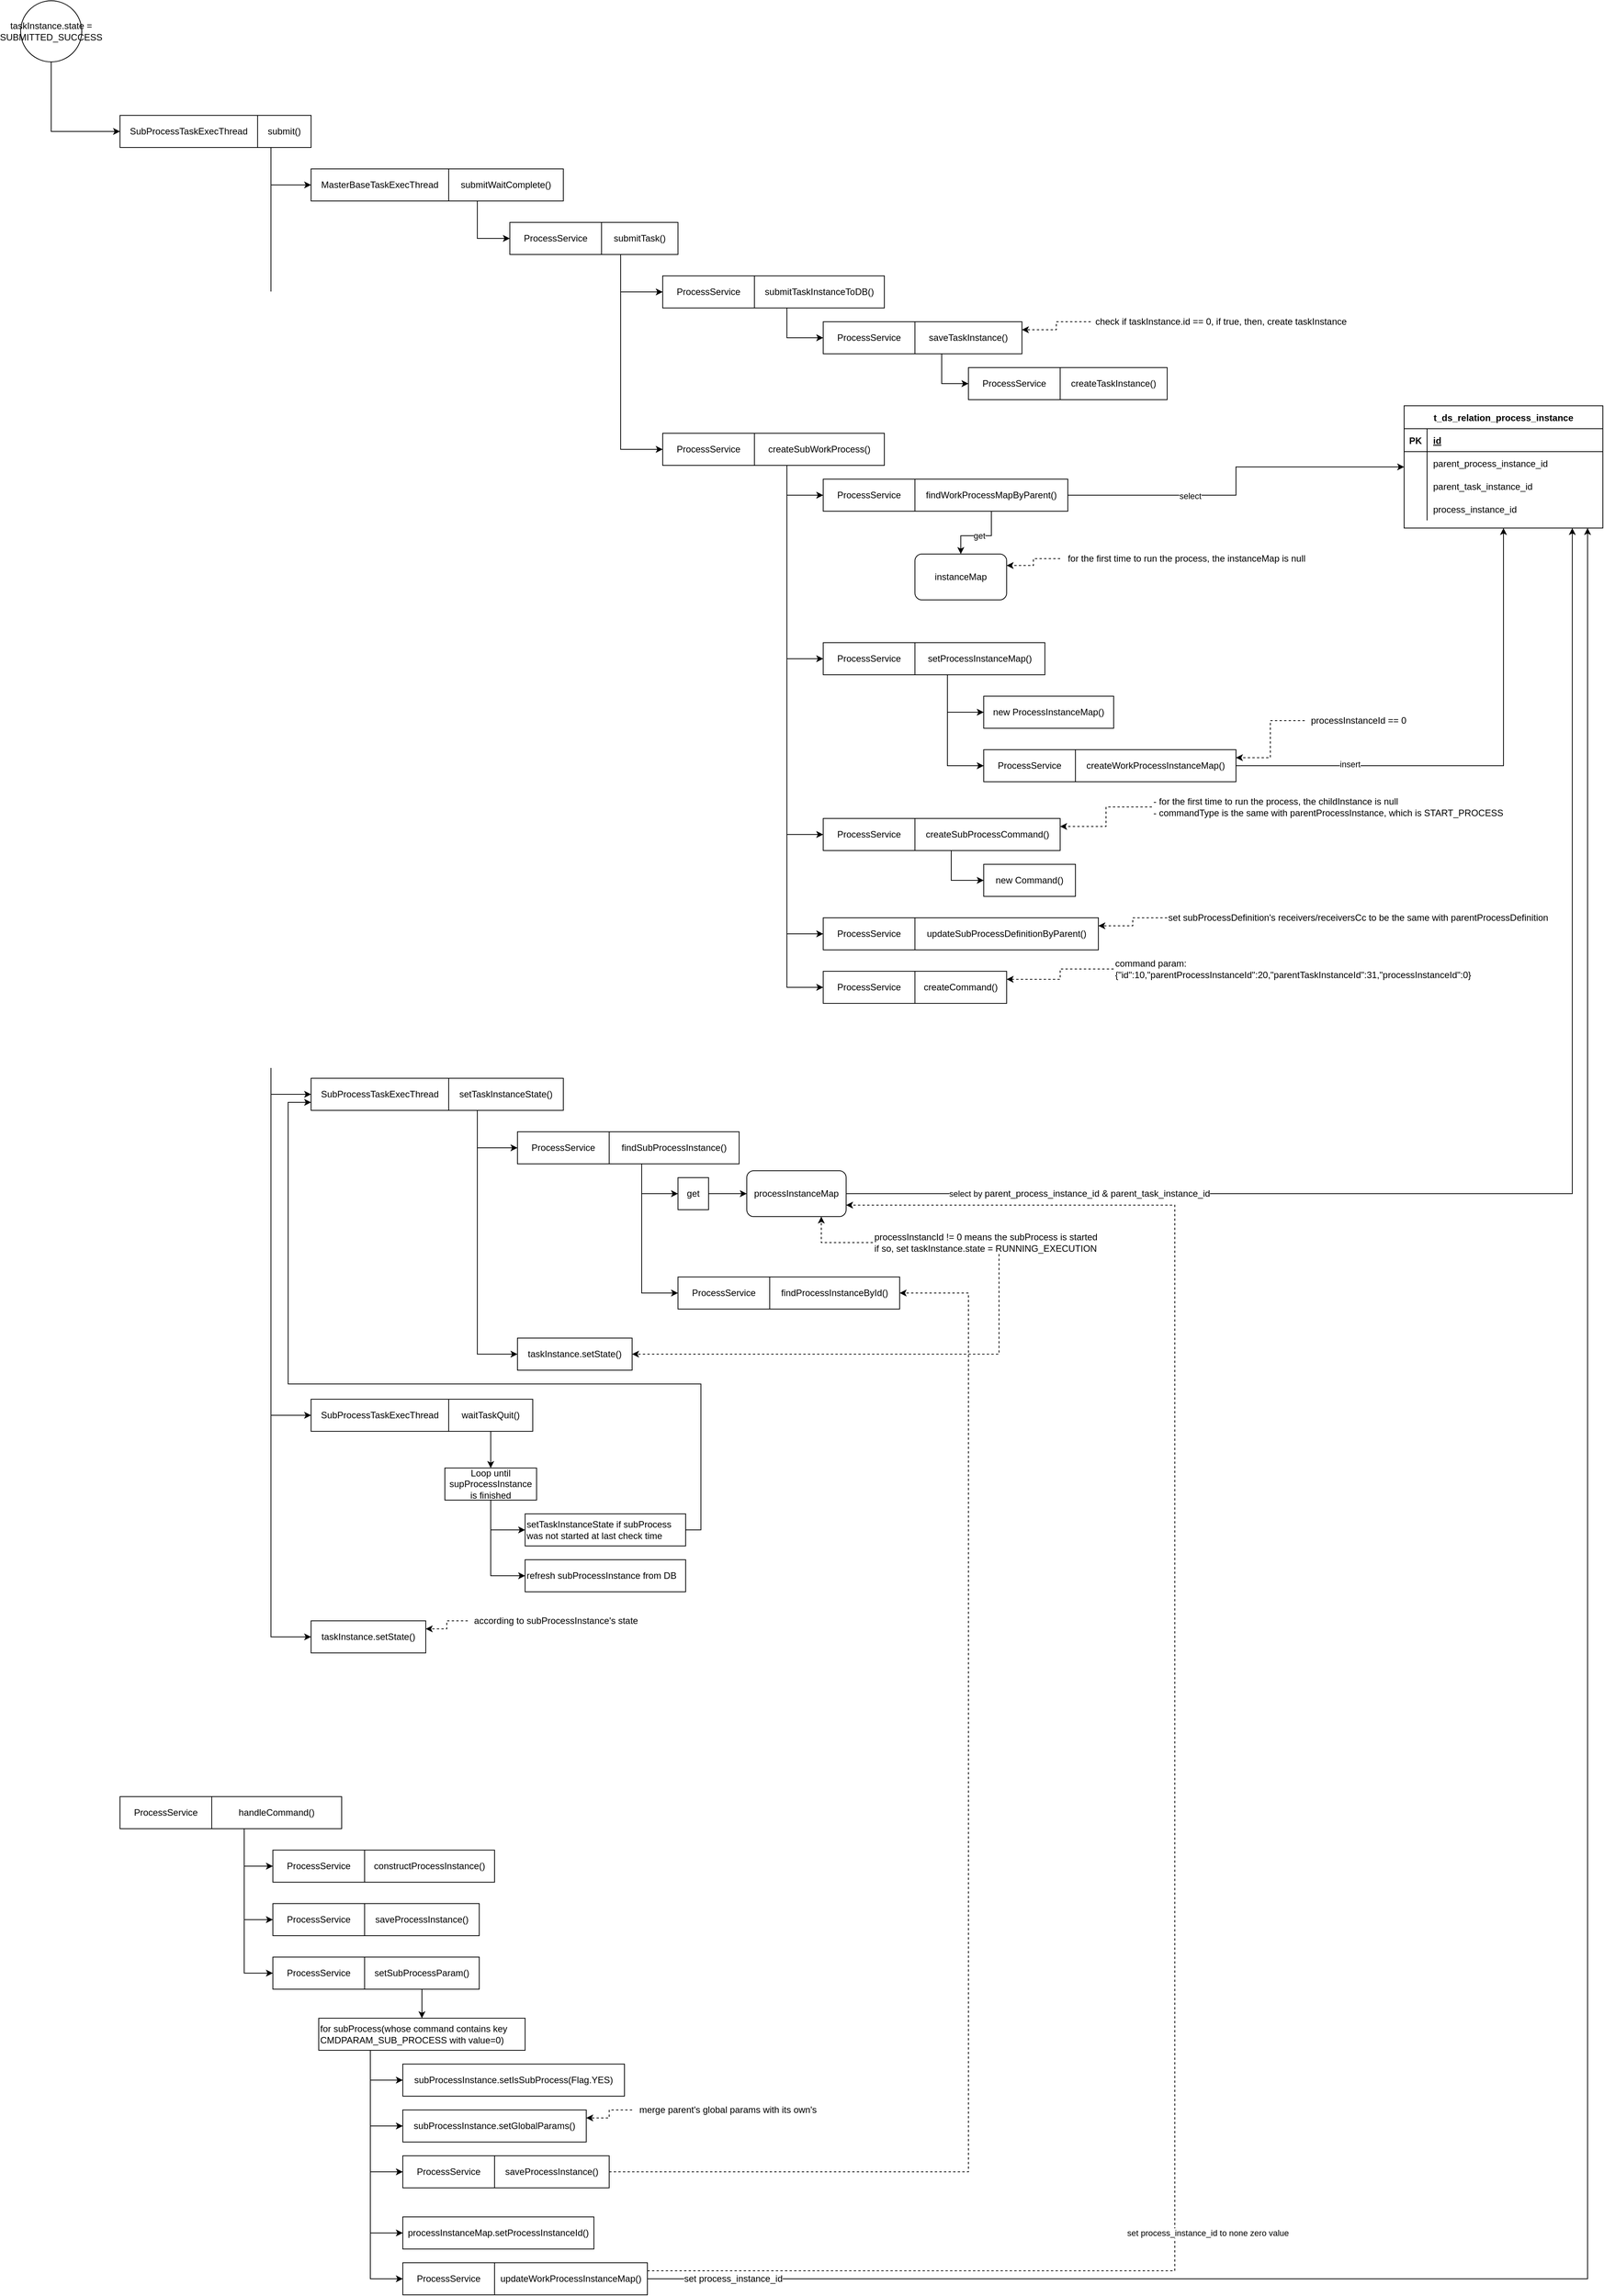 <mxfile>
    <diagram id="eb2FEljgO16OFg1L6_IW" name="Page-1">
        <mxGraphModel dx="10067" dy="-14297" grid="1" gridSize="10" guides="1" tooltips="1" connect="1" arrows="1" fold="1" page="0" pageScale="1" pageWidth="827" pageHeight="1169" math="0" shadow="0">
            <root>
                <mxCell id="0"/>
                <mxCell id="1" parent="0"/>
                <mxCell id="83" style="edgeStyle=orthogonalEdgeStyle;rounded=0;orthogonalLoop=1;jettySize=auto;html=1;exitX=0.25;exitY=1;exitDx=0;exitDy=0;entryX=0;entryY=0.5;entryDx=0;entryDy=0;" edge="1" parent="1" source="2" target="82">
                    <mxGeometry relative="1" as="geometry"/>
                </mxCell>
                <mxCell id="87" style="edgeStyle=orthogonalEdgeStyle;rounded=0;orthogonalLoop=1;jettySize=auto;html=1;exitX=0.25;exitY=1;exitDx=0;exitDy=0;entryX=0;entryY=0.5;entryDx=0;entryDy=0;" edge="1" parent="1" source="2" target="86">
                    <mxGeometry relative="1" as="geometry"/>
                </mxCell>
                <mxCell id="99" style="edgeStyle=orthogonalEdgeStyle;rounded=0;orthogonalLoop=1;jettySize=auto;html=1;exitX=0.25;exitY=1;exitDx=0;exitDy=0;entryX=0;entryY=0.5;entryDx=0;entryDy=0;" edge="1" parent="1" source="2" target="98">
                    <mxGeometry relative="1" as="geometry"/>
                </mxCell>
                <mxCell id="165" style="edgeStyle=orthogonalEdgeStyle;rounded=0;orthogonalLoop=1;jettySize=auto;html=1;exitX=0.25;exitY=1;exitDx=0;exitDy=0;entryX=0;entryY=0.5;entryDx=0;entryDy=0;" edge="1" parent="1" source="2" target="164">
                    <mxGeometry relative="1" as="geometry"/>
                </mxCell>
                <mxCell id="2" value="submit()" style="rounded=0;whiteSpace=wrap;html=1;" vertex="1" parent="1">
                    <mxGeometry x="-7970" y="15640" width="70" height="42" as="geometry"/>
                </mxCell>
                <mxCell id="3" value="SubProcessTaskExecThread" style="rounded=0;whiteSpace=wrap;html=1;" vertex="1" parent="1">
                    <mxGeometry x="-8150" y="15640" width="180" height="42" as="geometry"/>
                </mxCell>
                <mxCell id="9" style="edgeStyle=orthogonalEdgeStyle;rounded=0;orthogonalLoop=1;jettySize=auto;html=1;exitX=0.25;exitY=1;exitDx=0;exitDy=0;entryX=0;entryY=0.5;entryDx=0;entryDy=0;" edge="1" parent="1" source="4" target="8">
                    <mxGeometry relative="1" as="geometry"/>
                </mxCell>
                <mxCell id="31" style="edgeStyle=orthogonalEdgeStyle;rounded=0;orthogonalLoop=1;jettySize=auto;html=1;exitX=0.25;exitY=1;exitDx=0;exitDy=0;entryX=0;entryY=0.5;entryDx=0;entryDy=0;" edge="1" parent="1" source="4" target="30">
                    <mxGeometry relative="1" as="geometry"/>
                </mxCell>
                <mxCell id="4" value="submitTask()" style="rounded=0;whiteSpace=wrap;html=1;" vertex="1" parent="1">
                    <mxGeometry x="-7520" y="15780" width="100" height="42" as="geometry"/>
                </mxCell>
                <mxCell id="5" value="ProcessService" style="rounded=0;whiteSpace=wrap;html=1;" vertex="1" parent="1">
                    <mxGeometry x="-7640" y="15780" width="120" height="42" as="geometry"/>
                </mxCell>
                <mxCell id="12" style="edgeStyle=orthogonalEdgeStyle;rounded=0;orthogonalLoop=1;jettySize=auto;html=1;exitX=0.25;exitY=1;exitDx=0;exitDy=0;entryX=0;entryY=0.5;entryDx=0;entryDy=0;" edge="1" parent="1" source="7" target="11">
                    <mxGeometry relative="1" as="geometry"/>
                </mxCell>
                <mxCell id="47" style="edgeStyle=orthogonalEdgeStyle;rounded=0;orthogonalLoop=1;jettySize=auto;html=1;exitX=0.25;exitY=1;exitDx=0;exitDy=0;entryX=0;entryY=0.5;entryDx=0;entryDy=0;" edge="1" parent="1" source="7" target="46">
                    <mxGeometry relative="1" as="geometry"/>
                </mxCell>
                <mxCell id="65" style="edgeStyle=orthogonalEdgeStyle;rounded=0;orthogonalLoop=1;jettySize=auto;html=1;exitX=0.25;exitY=1;exitDx=0;exitDy=0;entryX=0;entryY=0.5;entryDx=0;entryDy=0;" edge="1" parent="1" source="7" target="62">
                    <mxGeometry relative="1" as="geometry"/>
                </mxCell>
                <mxCell id="75" style="edgeStyle=orthogonalEdgeStyle;rounded=0;orthogonalLoop=1;jettySize=auto;html=1;exitX=0.25;exitY=1;exitDx=0;exitDy=0;entryX=0;entryY=0.5;entryDx=0;entryDy=0;" edge="1" parent="1" source="7" target="74">
                    <mxGeometry relative="1" as="geometry"/>
                </mxCell>
                <mxCell id="80" style="edgeStyle=orthogonalEdgeStyle;rounded=0;orthogonalLoop=1;jettySize=auto;html=1;exitX=0.25;exitY=1;exitDx=0;exitDy=0;entryX=0;entryY=0.5;entryDx=0;entryDy=0;" edge="1" parent="1" source="7" target="79">
                    <mxGeometry relative="1" as="geometry"/>
                </mxCell>
                <mxCell id="7" value="createSubWorkProcess()" style="rounded=0;whiteSpace=wrap;html=1;" vertex="1" parent="1">
                    <mxGeometry x="-7320" y="16056" width="170" height="42" as="geometry"/>
                </mxCell>
                <mxCell id="8" value="ProcessService" style="rounded=0;whiteSpace=wrap;html=1;" vertex="1" parent="1">
                    <mxGeometry x="-7440" y="16056" width="120" height="42" as="geometry"/>
                </mxCell>
                <mxCell id="41" value="get" style="edgeStyle=orthogonalEdgeStyle;rounded=0;orthogonalLoop=1;jettySize=auto;html=1;" edge="1" parent="1" source="10" target="40">
                    <mxGeometry relative="1" as="geometry">
                        <Array as="points">
                            <mxPoint x="-7010" y="16190"/>
                            <mxPoint x="-7050" y="16190"/>
                        </Array>
                    </mxGeometry>
                </mxCell>
                <mxCell id="55" style="edgeStyle=orthogonalEdgeStyle;rounded=0;orthogonalLoop=1;jettySize=auto;html=1;" edge="1" parent="1" source="10" target="13">
                    <mxGeometry relative="1" as="geometry"/>
                </mxCell>
                <mxCell id="56" value="select" style="edgeLabel;html=1;align=center;verticalAlign=middle;resizable=0;points=[];" vertex="1" connectable="0" parent="55">
                    <mxGeometry x="-0.331" y="-1" relative="1" as="geometry">
                        <mxPoint as="offset"/>
                    </mxGeometry>
                </mxCell>
                <mxCell id="10" value="findWorkProcessMapByParent()" style="rounded=0;whiteSpace=wrap;html=1;" vertex="1" parent="1">
                    <mxGeometry x="-7110" y="16116" width="200" height="42" as="geometry"/>
                </mxCell>
                <mxCell id="11" value="ProcessService" style="rounded=0;whiteSpace=wrap;html=1;" vertex="1" parent="1">
                    <mxGeometry x="-7230" y="16116" width="120" height="42" as="geometry"/>
                </mxCell>
                <mxCell id="13" value="t_ds_relation_process_instance" style="shape=table;startSize=30;container=1;collapsible=1;childLayout=tableLayout;fixedRows=1;rowLines=0;fontStyle=1;align=center;resizeLast=1;" vertex="1" parent="1">
                    <mxGeometry x="-6470" y="16020" width="260" height="160" as="geometry"/>
                </mxCell>
                <mxCell id="14" value="" style="shape=partialRectangle;collapsible=0;dropTarget=0;pointerEvents=0;fillColor=none;top=0;left=0;bottom=1;right=0;points=[[0,0.5],[1,0.5]];portConstraint=eastwest;" vertex="1" parent="13">
                    <mxGeometry y="30" width="260" height="30" as="geometry"/>
                </mxCell>
                <mxCell id="15" value="PK" style="shape=partialRectangle;connectable=0;fillColor=none;top=0;left=0;bottom=0;right=0;fontStyle=1;overflow=hidden;" vertex="1" parent="14">
                    <mxGeometry width="30" height="30" as="geometry"/>
                </mxCell>
                <mxCell id="16" value="id" style="shape=partialRectangle;connectable=0;fillColor=none;top=0;left=0;bottom=0;right=0;align=left;spacingLeft=6;fontStyle=5;overflow=hidden;" vertex="1" parent="14">
                    <mxGeometry x="30" width="230" height="30" as="geometry"/>
                </mxCell>
                <mxCell id="17" value="" style="shape=partialRectangle;collapsible=0;dropTarget=0;pointerEvents=0;fillColor=none;top=0;left=0;bottom=0;right=0;points=[[0,0.5],[1,0.5]];portConstraint=eastwest;" vertex="1" parent="13">
                    <mxGeometry y="60" width="260" height="30" as="geometry"/>
                </mxCell>
                <mxCell id="18" value="" style="shape=partialRectangle;connectable=0;fillColor=none;top=0;left=0;bottom=0;right=0;editable=1;overflow=hidden;" vertex="1" parent="17">
                    <mxGeometry width="30" height="30" as="geometry"/>
                </mxCell>
                <mxCell id="19" value="parent_process_instance_id" style="shape=partialRectangle;connectable=0;fillColor=none;top=0;left=0;bottom=0;right=0;align=left;spacingLeft=6;overflow=hidden;" vertex="1" parent="17">
                    <mxGeometry x="30" width="230" height="30" as="geometry"/>
                </mxCell>
                <mxCell id="20" value="" style="shape=partialRectangle;collapsible=0;dropTarget=0;pointerEvents=0;fillColor=none;top=0;left=0;bottom=0;right=0;points=[[0,0.5],[1,0.5]];portConstraint=eastwest;" vertex="1" parent="13">
                    <mxGeometry y="90" width="260" height="30" as="geometry"/>
                </mxCell>
                <mxCell id="21" value="" style="shape=partialRectangle;connectable=0;fillColor=none;top=0;left=0;bottom=0;right=0;editable=1;overflow=hidden;" vertex="1" parent="20">
                    <mxGeometry width="30" height="30" as="geometry"/>
                </mxCell>
                <mxCell id="22" value="parent_task_instance_id" style="shape=partialRectangle;connectable=0;fillColor=none;top=0;left=0;bottom=0;right=0;align=left;spacingLeft=6;overflow=hidden;" vertex="1" parent="20">
                    <mxGeometry x="30" width="230" height="30" as="geometry"/>
                </mxCell>
                <mxCell id="23" value="" style="shape=partialRectangle;collapsible=0;dropTarget=0;pointerEvents=0;fillColor=none;top=0;left=0;bottom=0;right=0;points=[[0,0.5],[1,0.5]];portConstraint=eastwest;" vertex="1" parent="13">
                    <mxGeometry y="120" width="260" height="30" as="geometry"/>
                </mxCell>
                <mxCell id="24" value="" style="shape=partialRectangle;connectable=0;fillColor=none;top=0;left=0;bottom=0;right=0;editable=1;overflow=hidden;" vertex="1" parent="23">
                    <mxGeometry width="30" height="30" as="geometry"/>
                </mxCell>
                <mxCell id="25" value="process_instance_id" style="shape=partialRectangle;connectable=0;fillColor=none;top=0;left=0;bottom=0;right=0;align=left;spacingLeft=6;overflow=hidden;" vertex="1" parent="23">
                    <mxGeometry x="30" width="230" height="30" as="geometry"/>
                </mxCell>
                <mxCell id="28" style="edgeStyle=orthogonalEdgeStyle;rounded=0;orthogonalLoop=1;jettySize=auto;html=1;entryX=0;entryY=0.5;entryDx=0;entryDy=0;" edge="1" parent="1" source="27" target="3">
                    <mxGeometry relative="1" as="geometry">
                        <Array as="points">
                            <mxPoint x="-8240" y="15661"/>
                        </Array>
                    </mxGeometry>
                </mxCell>
                <mxCell id="27" value="taskInstance.state = SUBMITTED_SUCCESS" style="ellipse;whiteSpace=wrap;html=1;aspect=fixed;" vertex="1" parent="1">
                    <mxGeometry x="-8280" y="15490" width="80" height="80" as="geometry"/>
                </mxCell>
                <mxCell id="34" style="edgeStyle=orthogonalEdgeStyle;rounded=0;orthogonalLoop=1;jettySize=auto;html=1;exitX=0.25;exitY=1;exitDx=0;exitDy=0;entryX=0;entryY=0.5;entryDx=0;entryDy=0;" edge="1" parent="1" source="29" target="33">
                    <mxGeometry relative="1" as="geometry"/>
                </mxCell>
                <mxCell id="29" value="submitTaskInstanceToDB()" style="rounded=0;whiteSpace=wrap;html=1;" vertex="1" parent="1">
                    <mxGeometry x="-7320" y="15850" width="170" height="42" as="geometry"/>
                </mxCell>
                <mxCell id="30" value="ProcessService" style="rounded=0;whiteSpace=wrap;html=1;" vertex="1" parent="1">
                    <mxGeometry x="-7440" y="15850" width="120" height="42" as="geometry"/>
                </mxCell>
                <mxCell id="37" style="edgeStyle=orthogonalEdgeStyle;rounded=0;orthogonalLoop=1;jettySize=auto;html=1;exitX=0.25;exitY=1;exitDx=0;exitDy=0;entryX=0;entryY=0.5;entryDx=0;entryDy=0;" edge="1" parent="1" source="32" target="36">
                    <mxGeometry relative="1" as="geometry"/>
                </mxCell>
                <mxCell id="32" value="saveTaskInstance()" style="rounded=0;whiteSpace=wrap;html=1;" vertex="1" parent="1">
                    <mxGeometry x="-7110" y="15910" width="140" height="42" as="geometry"/>
                </mxCell>
                <mxCell id="33" value="ProcessService" style="rounded=0;whiteSpace=wrap;html=1;" vertex="1" parent="1">
                    <mxGeometry x="-7230" y="15910" width="120" height="42" as="geometry"/>
                </mxCell>
                <mxCell id="35" value="createTaskInstance()" style="rounded=0;whiteSpace=wrap;html=1;" vertex="1" parent="1">
                    <mxGeometry x="-6920" y="15970" width="140" height="42" as="geometry"/>
                </mxCell>
                <mxCell id="36" value="ProcessService" style="rounded=0;whiteSpace=wrap;html=1;" vertex="1" parent="1">
                    <mxGeometry x="-7040" y="15970" width="120" height="42" as="geometry"/>
                </mxCell>
                <mxCell id="39" style="edgeStyle=orthogonalEdgeStyle;rounded=0;orthogonalLoop=1;jettySize=auto;html=1;dashed=1;entryX=1;entryY=0.25;entryDx=0;entryDy=0;" edge="1" parent="1" source="38" target="32">
                    <mxGeometry relative="1" as="geometry"/>
                </mxCell>
                <mxCell id="38" value="check if taskInstance.id == 0, if true, then, create taskInstance" style="text;html=1;align=center;verticalAlign=middle;resizable=0;points=[];autosize=1;" vertex="1" parent="1">
                    <mxGeometry x="-6880" y="15900" width="340" height="20" as="geometry"/>
                </mxCell>
                <mxCell id="40" value="instanceMap" style="rounded=1;whiteSpace=wrap;html=1;" vertex="1" parent="1">
                    <mxGeometry x="-7110" y="16214" width="120" height="60" as="geometry"/>
                </mxCell>
                <mxCell id="44" style="edgeStyle=orthogonalEdgeStyle;rounded=0;orthogonalLoop=1;jettySize=auto;html=1;entryX=1;entryY=0.25;entryDx=0;entryDy=0;dashed=1" edge="1" parent="1" source="43" target="40">
                    <mxGeometry relative="1" as="geometry"/>
                </mxCell>
                <mxCell id="43" value="for the first time to run the process, the instanceMap is null" style="text;html=1;align=center;verticalAlign=middle;resizable=0;points=[];autosize=1;" vertex="1" parent="1">
                    <mxGeometry x="-6920" y="16210" width="330" height="20" as="geometry"/>
                </mxCell>
                <mxCell id="49" style="edgeStyle=orthogonalEdgeStyle;rounded=0;orthogonalLoop=1;jettySize=auto;html=1;exitX=0.25;exitY=1;exitDx=0;exitDy=0;entryX=0;entryY=0.5;entryDx=0;entryDy=0;" edge="1" parent="1" source="45" target="48">
                    <mxGeometry relative="1" as="geometry"/>
                </mxCell>
                <mxCell id="54" style="edgeStyle=orthogonalEdgeStyle;rounded=0;orthogonalLoop=1;jettySize=auto;html=1;exitX=0.25;exitY=1;exitDx=0;exitDy=0;entryX=0;entryY=0.5;entryDx=0;entryDy=0;" edge="1" parent="1" source="45" target="53">
                    <mxGeometry relative="1" as="geometry"/>
                </mxCell>
                <mxCell id="45" value="setProcessInstanceMap()" style="rounded=0;whiteSpace=wrap;html=1;" vertex="1" parent="1">
                    <mxGeometry x="-7110" y="16330" width="170" height="42" as="geometry"/>
                </mxCell>
                <mxCell id="46" value="ProcessService" style="rounded=0;whiteSpace=wrap;html=1;" vertex="1" parent="1">
                    <mxGeometry x="-7230" y="16330" width="120" height="42" as="geometry"/>
                </mxCell>
                <mxCell id="48" value="new ProcessInstanceMap()" style="rounded=0;whiteSpace=wrap;html=1;" vertex="1" parent="1">
                    <mxGeometry x="-7020" y="16400" width="170" height="42" as="geometry"/>
                </mxCell>
                <mxCell id="57" style="edgeStyle=orthogonalEdgeStyle;rounded=0;orthogonalLoop=1;jettySize=auto;html=1;" edge="1" parent="1" source="52" target="13">
                    <mxGeometry relative="1" as="geometry"/>
                </mxCell>
                <mxCell id="58" value="insert" style="edgeLabel;html=1;align=center;verticalAlign=middle;resizable=0;points=[];" vertex="1" connectable="0" parent="57">
                    <mxGeometry x="-0.55" y="2" relative="1" as="geometry">
                        <mxPoint as="offset"/>
                    </mxGeometry>
                </mxCell>
                <mxCell id="52" value="createWorkProcessInstanceMap()" style="rounded=0;whiteSpace=wrap;html=1;" vertex="1" parent="1">
                    <mxGeometry x="-6900" y="16470" width="210" height="42" as="geometry"/>
                </mxCell>
                <mxCell id="53" value="ProcessService" style="rounded=0;whiteSpace=wrap;html=1;" vertex="1" parent="1">
                    <mxGeometry x="-7020" y="16470" width="120" height="42" as="geometry"/>
                </mxCell>
                <mxCell id="60" style="edgeStyle=orthogonalEdgeStyle;rounded=0;orthogonalLoop=1;jettySize=auto;html=1;entryX=1;entryY=0.25;entryDx=0;entryDy=0;dashed=1" edge="1" parent="1" source="59" target="52">
                    <mxGeometry relative="1" as="geometry"/>
                </mxCell>
                <mxCell id="59" value="processInstanceId == 0" style="text;html=1;align=center;verticalAlign=middle;resizable=0;points=[];autosize=1;" vertex="1" parent="1">
                    <mxGeometry x="-6600" y="16422" width="140" height="20" as="geometry"/>
                </mxCell>
                <mxCell id="72" style="edgeStyle=orthogonalEdgeStyle;rounded=0;orthogonalLoop=1;jettySize=auto;html=1;exitX=0.25;exitY=1;exitDx=0;exitDy=0;entryX=0;entryY=0.5;entryDx=0;entryDy=0;" edge="1" parent="1" source="61" target="70">
                    <mxGeometry relative="1" as="geometry"/>
                </mxCell>
                <mxCell id="61" value="createSubProcessCommand()" style="rounded=0;whiteSpace=wrap;html=1;" vertex="1" parent="1">
                    <mxGeometry x="-7110" y="16560" width="190" height="42" as="geometry"/>
                </mxCell>
                <mxCell id="62" value="ProcessService" style="rounded=0;whiteSpace=wrap;html=1;" vertex="1" parent="1">
                    <mxGeometry x="-7230" y="16560" width="120" height="42" as="geometry"/>
                </mxCell>
                <mxCell id="69" style="edgeStyle=orthogonalEdgeStyle;rounded=0;orthogonalLoop=1;jettySize=auto;html=1;entryX=1;entryY=0.25;entryDx=0;entryDy=0;dashed=1" edge="1" parent="1" source="68" target="61">
                    <mxGeometry relative="1" as="geometry"/>
                </mxCell>
                <mxCell id="68" value="- for the first time to run the process, the childInstance is null&lt;br&gt;- commandType is the same with parentProcessInstance, which is START_PROCESS" style="text;html=1;align=center;verticalAlign=middle;resizable=0;points=[];autosize=1;align=left" vertex="1" parent="1">
                    <mxGeometry x="-6800" y="16530" width="470" height="30" as="geometry"/>
                </mxCell>
                <mxCell id="70" value="new Command()" style="rounded=0;whiteSpace=wrap;html=1;" vertex="1" parent="1">
                    <mxGeometry x="-7020" y="16620" width="120" height="42" as="geometry"/>
                </mxCell>
                <mxCell id="73" value="updateSubProcessDefinitionByParent()" style="rounded=0;whiteSpace=wrap;html=1;" vertex="1" parent="1">
                    <mxGeometry x="-7110" y="16690" width="240" height="42" as="geometry"/>
                </mxCell>
                <mxCell id="74" value="ProcessService" style="rounded=0;whiteSpace=wrap;html=1;" vertex="1" parent="1">
                    <mxGeometry x="-7230" y="16690" width="120" height="42" as="geometry"/>
                </mxCell>
                <mxCell id="77" style="edgeStyle=orthogonalEdgeStyle;rounded=0;orthogonalLoop=1;jettySize=auto;html=1;entryX=1;entryY=0.25;entryDx=0;entryDy=0;dashed=1" edge="1" parent="1" source="76" target="73">
                    <mxGeometry relative="1" as="geometry"/>
                </mxCell>
                <mxCell id="76" value="set subProcessDefinition's receivers/receiversCc to be the same with parentProcessDefinition" style="text;html=1;strokeColor=none;fillColor=none;align=center;verticalAlign=middle;whiteSpace=wrap;rounded=0;" vertex="1" parent="1">
                    <mxGeometry x="-6780" y="16680" width="500" height="20" as="geometry"/>
                </mxCell>
                <mxCell id="78" value="createCommand()" style="rounded=0;whiteSpace=wrap;html=1;" vertex="1" parent="1">
                    <mxGeometry x="-7110" y="16760" width="120" height="42" as="geometry"/>
                </mxCell>
                <mxCell id="79" value="ProcessService" style="rounded=0;whiteSpace=wrap;html=1;" vertex="1" parent="1">
                    <mxGeometry x="-7230" y="16760" width="120" height="42" as="geometry"/>
                </mxCell>
                <mxCell id="84" style="edgeStyle=orthogonalEdgeStyle;rounded=0;orthogonalLoop=1;jettySize=auto;html=1;exitX=0.25;exitY=1;exitDx=0;exitDy=0;entryX=0;entryY=0.5;entryDx=0;entryDy=0;" edge="1" parent="1" source="81" target="5">
                    <mxGeometry relative="1" as="geometry"/>
                </mxCell>
                <mxCell id="81" value="submitWaitComplete()" style="rounded=0;whiteSpace=wrap;html=1;" vertex="1" parent="1">
                    <mxGeometry x="-7720" y="15710" width="150" height="42" as="geometry"/>
                </mxCell>
                <mxCell id="82" value="MasterBaseTaskExecThread" style="rounded=0;whiteSpace=wrap;html=1;" vertex="1" parent="1">
                    <mxGeometry x="-7900" y="15710" width="180" height="42" as="geometry"/>
                </mxCell>
                <mxCell id="92" style="edgeStyle=orthogonalEdgeStyle;rounded=0;orthogonalLoop=1;jettySize=auto;html=1;exitX=1;exitY=0.5;exitDx=0;exitDy=0;" edge="1" parent="1" source="105" target="13">
                    <mxGeometry relative="1" as="geometry">
                        <Array as="points">
                            <mxPoint x="-6250" y="17051"/>
                        </Array>
                    </mxGeometry>
                </mxCell>
                <mxCell id="93" value="select by&amp;nbsp;&lt;span style=&quot;font-size: 12px ; text-align: left&quot;&gt;parent_process_instance_id &amp;amp;&amp;nbsp;&lt;/span&gt;&lt;span style=&quot;font-size: 12px ; text-align: left&quot;&gt;parent_task_instance_id&lt;/span&gt;" style="edgeLabel;html=1;align=center;verticalAlign=middle;resizable=0;points=[];" vertex="1" connectable="0" parent="92">
                    <mxGeometry x="-0.947" relative="1" as="geometry">
                        <mxPoint x="256" as="offset"/>
                    </mxGeometry>
                </mxCell>
                <mxCell id="102" style="edgeStyle=orthogonalEdgeStyle;rounded=0;orthogonalLoop=1;jettySize=auto;html=1;exitX=0.25;exitY=1;exitDx=0;exitDy=0;entryX=0;entryY=0.5;entryDx=0;entryDy=0;" edge="1" parent="1" source="85" target="101">
                    <mxGeometry relative="1" as="geometry"/>
                </mxCell>
                <mxCell id="152" style="edgeStyle=orthogonalEdgeStyle;rounded=0;orthogonalLoop=1;jettySize=auto;html=1;exitX=0.25;exitY=1;exitDx=0;exitDy=0;entryX=0;entryY=0.5;entryDx=0;entryDy=0;" edge="1" parent="1" source="85" target="150">
                    <mxGeometry relative="1" as="geometry"/>
                </mxCell>
                <mxCell id="85" value="setTaskInstanceState()" style="rounded=0;whiteSpace=wrap;html=1;" vertex="1" parent="1">
                    <mxGeometry x="-7720" y="16900" width="150" height="42" as="geometry"/>
                </mxCell>
                <mxCell id="86" value="SubProcessTaskExecThread" style="rounded=0;whiteSpace=wrap;html=1;" vertex="1" parent="1">
                    <mxGeometry x="-7900" y="16900" width="180" height="42" as="geometry"/>
                </mxCell>
                <mxCell id="107" style="edgeStyle=orthogonalEdgeStyle;rounded=0;orthogonalLoop=1;jettySize=auto;html=1;entryX=0.75;entryY=1;entryDx=0;entryDy=0;dashed=1" edge="1" parent="1" source="88" target="105">
                    <mxGeometry relative="1" as="geometry"/>
                </mxCell>
                <mxCell id="153" style="edgeStyle=orthogonalEdgeStyle;rounded=0;orthogonalLoop=1;jettySize=auto;html=1;entryX=1;entryY=0.5;entryDx=0;entryDy=0;dashed=1" edge="1" parent="1" source="88" target="150">
                    <mxGeometry relative="1" as="geometry">
                        <Array as="points">
                            <mxPoint x="-7000" y="17261"/>
                        </Array>
                    </mxGeometry>
                </mxCell>
                <mxCell id="88" value="processInstancId != 0 means the subProcess is started&lt;br&gt;if so, set taskInstance.state = RUNNING_EXECUTION" style="text;html=1;align=center;verticalAlign=middle;resizable=0;points=[];autosize=1;align=left" vertex="1" parent="1">
                    <mxGeometry x="-7165" y="17100" width="310" height="30" as="geometry"/>
                </mxCell>
                <mxCell id="91" style="edgeStyle=orthogonalEdgeStyle;rounded=0;orthogonalLoop=1;jettySize=auto;html=1;entryX=1;entryY=0.25;entryDx=0;entryDy=0;dashed=1" edge="1" parent="1" source="90" target="78">
                    <mxGeometry relative="1" as="geometry"/>
                </mxCell>
                <mxCell id="90" value="command param:&lt;br&gt;{&quot;id&quot;:10,&quot;parentProcessInstanceId&quot;:20,&quot;parentTaskInstanceId&quot;:31,&quot;processInstanceId&quot;:0}" style="text;html=1;align=center;verticalAlign=middle;resizable=0;points=[];autosize=1;align=left" vertex="1" parent="1">
                    <mxGeometry x="-6850" y="16742" width="480" height="30" as="geometry"/>
                </mxCell>
                <mxCell id="155" style="edgeStyle=orthogonalEdgeStyle;rounded=0;orthogonalLoop=1;jettySize=auto;html=1;" edge="1" parent="1" source="97" target="154">
                    <mxGeometry relative="1" as="geometry"/>
                </mxCell>
                <mxCell id="97" value="waitTaskQuit()" style="rounded=0;whiteSpace=wrap;html=1;" vertex="1" parent="1">
                    <mxGeometry x="-7720" y="17320" width="110" height="42" as="geometry"/>
                </mxCell>
                <mxCell id="98" value="SubProcessTaskExecThread" style="rounded=0;whiteSpace=wrap;html=1;" vertex="1" parent="1">
                    <mxGeometry x="-7900" y="17320" width="180" height="42" as="geometry"/>
                </mxCell>
                <mxCell id="104" style="edgeStyle=orthogonalEdgeStyle;rounded=0;orthogonalLoop=1;jettySize=auto;html=1;exitX=0.25;exitY=1;exitDx=0;exitDy=0;entryX=0;entryY=0.5;entryDx=0;entryDy=0;" edge="1" parent="1" source="100" target="103">
                    <mxGeometry relative="1" as="geometry"/>
                </mxCell>
                <mxCell id="144" style="edgeStyle=orthogonalEdgeStyle;rounded=0;orthogonalLoop=1;jettySize=auto;html=1;exitX=0.25;exitY=1;exitDx=0;exitDy=0;entryX=0;entryY=0.5;entryDx=0;entryDy=0;" edge="1" parent="1" source="100" target="143">
                    <mxGeometry relative="1" as="geometry"/>
                </mxCell>
                <mxCell id="100" value="findSubProcessInstance()" style="rounded=0;whiteSpace=wrap;html=1;" vertex="1" parent="1">
                    <mxGeometry x="-7510" y="16970" width="170" height="42" as="geometry"/>
                </mxCell>
                <mxCell id="101" value="ProcessService" style="rounded=0;whiteSpace=wrap;html=1;" vertex="1" parent="1">
                    <mxGeometry x="-7630" y="16970" width="120" height="42" as="geometry"/>
                </mxCell>
                <mxCell id="106" style="edgeStyle=orthogonalEdgeStyle;rounded=0;orthogonalLoop=1;jettySize=auto;html=1;entryX=0;entryY=0.5;entryDx=0;entryDy=0;" edge="1" parent="1" source="103" target="105">
                    <mxGeometry relative="1" as="geometry"/>
                </mxCell>
                <mxCell id="103" value="get" style="rounded=0;whiteSpace=wrap;html=1;" vertex="1" parent="1">
                    <mxGeometry x="-7420" y="17030" width="40" height="42" as="geometry"/>
                </mxCell>
                <mxCell id="105" value="processInstanceMap" style="rounded=1;whiteSpace=wrap;html=1;" vertex="1" parent="1">
                    <mxGeometry x="-7330" y="17021" width="130" height="60" as="geometry"/>
                </mxCell>
                <mxCell id="112" style="edgeStyle=orthogonalEdgeStyle;rounded=0;orthogonalLoop=1;jettySize=auto;html=1;exitX=0.25;exitY=1;exitDx=0;exitDy=0;entryX=0;entryY=0.5;entryDx=0;entryDy=0;" edge="1" parent="1" source="108" target="111">
                    <mxGeometry relative="1" as="geometry"/>
                </mxCell>
                <mxCell id="115" style="edgeStyle=orthogonalEdgeStyle;rounded=0;orthogonalLoop=1;jettySize=auto;html=1;exitX=0.25;exitY=1;exitDx=0;exitDy=0;entryX=0;entryY=0.5;entryDx=0;entryDy=0;" edge="1" parent="1" source="108" target="114">
                    <mxGeometry relative="1" as="geometry"/>
                </mxCell>
                <mxCell id="118" style="edgeStyle=orthogonalEdgeStyle;rounded=0;orthogonalLoop=1;jettySize=auto;html=1;exitX=0.25;exitY=1;exitDx=0;exitDy=0;entryX=0;entryY=0.5;entryDx=0;entryDy=0;" edge="1" parent="1" source="108" target="117">
                    <mxGeometry relative="1" as="geometry"/>
                </mxCell>
                <mxCell id="108" value="handleCommand()" style="rounded=0;whiteSpace=wrap;html=1;" vertex="1" parent="1">
                    <mxGeometry x="-8030" y="17840" width="170" height="42" as="geometry"/>
                </mxCell>
                <mxCell id="109" value="ProcessService" style="rounded=0;whiteSpace=wrap;html=1;" vertex="1" parent="1">
                    <mxGeometry x="-8150" y="17840" width="120" height="42" as="geometry"/>
                </mxCell>
                <mxCell id="110" value="constructProcessInstance()" style="rounded=0;whiteSpace=wrap;html=1;" vertex="1" parent="1">
                    <mxGeometry x="-7830" y="17910" width="170" height="42" as="geometry"/>
                </mxCell>
                <mxCell id="111" value="ProcessService" style="rounded=0;whiteSpace=wrap;html=1;" vertex="1" parent="1">
                    <mxGeometry x="-7950" y="17910" width="120" height="42" as="geometry"/>
                </mxCell>
                <mxCell id="113" value="saveProcessInstance()" style="rounded=0;whiteSpace=wrap;html=1;" vertex="1" parent="1">
                    <mxGeometry x="-7830" y="17980" width="150" height="42" as="geometry"/>
                </mxCell>
                <mxCell id="114" value="ProcessService" style="rounded=0;whiteSpace=wrap;html=1;" vertex="1" parent="1">
                    <mxGeometry x="-7950" y="17980" width="120" height="42" as="geometry"/>
                </mxCell>
                <mxCell id="123" style="edgeStyle=orthogonalEdgeStyle;rounded=0;orthogonalLoop=1;jettySize=auto;html=1;" edge="1" parent="1" source="116" target="122">
                    <mxGeometry relative="1" as="geometry"/>
                </mxCell>
                <mxCell id="116" value="setSubProcessParam()" style="rounded=0;whiteSpace=wrap;html=1;" vertex="1" parent="1">
                    <mxGeometry x="-7830" y="18050" width="150" height="42" as="geometry"/>
                </mxCell>
                <mxCell id="117" value="ProcessService" style="rounded=0;whiteSpace=wrap;html=1;" vertex="1" parent="1">
                    <mxGeometry x="-7950" y="18050" width="120" height="42" as="geometry"/>
                </mxCell>
                <mxCell id="126" style="edgeStyle=orthogonalEdgeStyle;rounded=0;orthogonalLoop=1;jettySize=auto;html=1;exitX=0.25;exitY=1;exitDx=0;exitDy=0;entryX=0;entryY=0.5;entryDx=0;entryDy=0;" edge="1" parent="1" source="122" target="124">
                    <mxGeometry relative="1" as="geometry"/>
                </mxCell>
                <mxCell id="129" style="edgeStyle=orthogonalEdgeStyle;rounded=0;orthogonalLoop=1;jettySize=auto;html=1;exitX=0.25;exitY=1;exitDx=0;exitDy=0;entryX=0;entryY=0.5;entryDx=0;entryDy=0;" edge="1" parent="1" source="122" target="127">
                    <mxGeometry relative="1" as="geometry"/>
                </mxCell>
                <mxCell id="134" style="edgeStyle=orthogonalEdgeStyle;rounded=0;orthogonalLoop=1;jettySize=auto;html=1;exitX=0.25;exitY=1;exitDx=0;exitDy=0;entryX=0;entryY=0.5;entryDx=0;entryDy=0;" edge="1" parent="1" source="122" target="132">
                    <mxGeometry relative="1" as="geometry"/>
                </mxCell>
                <mxCell id="137" style="edgeStyle=orthogonalEdgeStyle;rounded=0;orthogonalLoop=1;jettySize=auto;html=1;exitX=0.25;exitY=1;exitDx=0;exitDy=0;entryX=0;entryY=0.5;entryDx=0;entryDy=0;" edge="1" parent="1" source="122" target="136">
                    <mxGeometry relative="1" as="geometry"/>
                </mxCell>
                <mxCell id="148" style="edgeStyle=orthogonalEdgeStyle;rounded=0;orthogonalLoop=1;jettySize=auto;html=1;exitX=0.25;exitY=1;exitDx=0;exitDy=0;entryX=0;entryY=0.5;entryDx=0;entryDy=0;" edge="1" parent="1" source="122" target="146">
                    <mxGeometry relative="1" as="geometry"/>
                </mxCell>
                <mxCell id="122" value="for subProcess(whose command contains key CMDPARAM_SUB_PROCESS with value=0)" style="rounded=0;whiteSpace=wrap;html=1;align=left" vertex="1" parent="1">
                    <mxGeometry x="-7890" y="18130" width="270" height="42" as="geometry"/>
                </mxCell>
                <mxCell id="124" value="subProcessInstance.setIsSubProcess(Flag.YES)" style="rounded=0;whiteSpace=wrap;html=1;" vertex="1" parent="1">
                    <mxGeometry x="-7780" y="18190" width="290" height="42" as="geometry"/>
                </mxCell>
                <mxCell id="127" value="subProcessInstance.setGlobalParams()" style="rounded=0;whiteSpace=wrap;html=1;" vertex="1" parent="1">
                    <mxGeometry x="-7780" y="18250" width="240" height="42" as="geometry"/>
                </mxCell>
                <mxCell id="131" style="edgeStyle=orthogonalEdgeStyle;rounded=0;orthogonalLoop=1;jettySize=auto;html=1;entryX=1;entryY=0.25;entryDx=0;entryDy=0;dashed=1" edge="1" parent="1" source="130" target="127">
                    <mxGeometry relative="1" as="geometry">
                        <mxPoint x="-7490" y="18250" as="sourcePoint"/>
                    </mxGeometry>
                </mxCell>
                <mxCell id="130" value="merge parent's global params with its own's" style="text;html=1;align=center;verticalAlign=middle;resizable=0;points=[];autosize=1;" vertex="1" parent="1">
                    <mxGeometry x="-7480" y="18240" width="250" height="20" as="geometry"/>
                </mxCell>
                <mxCell id="132" value="processInstanceMap.setProcessInstanceId()" style="rounded=0;whiteSpace=wrap;html=1;" vertex="1" parent="1">
                    <mxGeometry x="-7780" y="18390" width="250" height="42" as="geometry"/>
                </mxCell>
                <mxCell id="138" style="edgeStyle=orthogonalEdgeStyle;rounded=0;orthogonalLoop=1;jettySize=auto;html=1;" edge="1" parent="1" source="135" target="13">
                    <mxGeometry relative="1" as="geometry">
                        <Array as="points">
                            <mxPoint x="-6230" y="18471"/>
                        </Array>
                    </mxGeometry>
                </mxCell>
                <mxCell id="139" value="&lt;span style=&quot;font-size: 12px ; text-align: left&quot;&gt;set process_instance_id&lt;/span&gt;" style="edgeLabel;html=1;align=center;verticalAlign=middle;resizable=0;points=[];" vertex="1" connectable="0" parent="138">
                    <mxGeometry x="-0.95" y="1" relative="1" as="geometry">
                        <mxPoint x="24" y="1" as="offset"/>
                    </mxGeometry>
                </mxCell>
                <mxCell id="135" value="updateWorkProcessInstanceMap()" style="rounded=0;whiteSpace=wrap;html=1;" vertex="1" parent="1">
                    <mxGeometry x="-7660" y="18450" width="200" height="42" as="geometry"/>
                </mxCell>
                <mxCell id="136" value="ProcessService" style="rounded=0;whiteSpace=wrap;html=1;" vertex="1" parent="1">
                    <mxGeometry x="-7780" y="18450" width="120" height="42" as="geometry"/>
                </mxCell>
                <mxCell id="142" value="findProcessInstanceById()" style="rounded=0;whiteSpace=wrap;html=1;" vertex="1" parent="1">
                    <mxGeometry x="-7300" y="17160" width="170" height="42" as="geometry"/>
                </mxCell>
                <mxCell id="143" value="ProcessService" style="rounded=0;whiteSpace=wrap;html=1;" vertex="1" parent="1">
                    <mxGeometry x="-7420" y="17160" width="120" height="42" as="geometry"/>
                </mxCell>
                <mxCell id="140" style="edgeStyle=orthogonalEdgeStyle;rounded=0;orthogonalLoop=1;jettySize=auto;html=1;exitX=1;exitY=0.25;exitDx=0;exitDy=0;entryX=1;entryY=0.75;entryDx=0;entryDy=0;dashed=1" edge="1" parent="1" source="135" target="105">
                    <mxGeometry relative="1" as="geometry">
                        <Array as="points">
                            <mxPoint x="-6770" y="18461"/>
                            <mxPoint x="-6770" y="17066"/>
                        </Array>
                    </mxGeometry>
                </mxCell>
                <mxCell id="141" value="set process_instance_id to none zero value" style="edgeLabel;html=1;align=center;verticalAlign=middle;resizable=0;points=[];" vertex="1" connectable="0" parent="140">
                    <mxGeometry x="-0.496" relative="1" as="geometry">
                        <mxPoint x="99" y="-49.5" as="offset"/>
                    </mxGeometry>
                </mxCell>
                <mxCell id="149" style="edgeStyle=orthogonalEdgeStyle;rounded=0;orthogonalLoop=1;jettySize=auto;html=1;entryX=1;entryY=0.5;entryDx=0;entryDy=0;dashed=1" edge="1" parent="1" source="145" target="142">
                    <mxGeometry relative="1" as="geometry">
                        <mxPoint x="-7130" y="17360" as="targetPoint"/>
                        <Array as="points">
                            <mxPoint x="-7040" y="18331"/>
                            <mxPoint x="-7040" y="17181"/>
                        </Array>
                    </mxGeometry>
                </mxCell>
                <mxCell id="145" value="saveProcessInstance()" style="rounded=0;whiteSpace=wrap;html=1;" vertex="1" parent="1">
                    <mxGeometry x="-7660" y="18310" width="150" height="42" as="geometry"/>
                </mxCell>
                <mxCell id="146" value="ProcessService" style="rounded=0;whiteSpace=wrap;html=1;" vertex="1" parent="1">
                    <mxGeometry x="-7780" y="18310" width="120" height="42" as="geometry"/>
                </mxCell>
                <mxCell id="150" value="taskInstance.setState()" style="rounded=0;whiteSpace=wrap;html=1;" vertex="1" parent="1">
                    <mxGeometry x="-7630" y="17240" width="150" height="42" as="geometry"/>
                </mxCell>
                <mxCell id="158" style="edgeStyle=orthogonalEdgeStyle;rounded=0;orthogonalLoop=1;jettySize=auto;html=1;entryX=0;entryY=0.5;entryDx=0;entryDy=0;" edge="1" parent="1" source="154" target="156">
                    <mxGeometry relative="1" as="geometry"/>
                </mxCell>
                <mxCell id="161" style="edgeStyle=orthogonalEdgeStyle;rounded=0;orthogonalLoop=1;jettySize=auto;html=1;entryX=0;entryY=0.5;entryDx=0;entryDy=0;" edge="1" parent="1" source="154" target="160">
                    <mxGeometry relative="1" as="geometry"/>
                </mxCell>
                <mxCell id="154" value="Loop until supProcessInstance is finished" style="rounded=0;whiteSpace=wrap;html=1;" vertex="1" parent="1">
                    <mxGeometry x="-7725" y="17410" width="120" height="42" as="geometry"/>
                </mxCell>
                <mxCell id="159" style="edgeStyle=orthogonalEdgeStyle;rounded=0;orthogonalLoop=1;jettySize=auto;html=1;entryX=0;entryY=0.75;entryDx=0;entryDy=0;" edge="1" parent="1" source="156" target="86">
                    <mxGeometry relative="1" as="geometry">
                        <Array as="points">
                            <mxPoint x="-7390" y="17491"/>
                            <mxPoint x="-7390" y="17300"/>
                            <mxPoint x="-7930" y="17300"/>
                            <mxPoint x="-7930" y="16932"/>
                        </Array>
                    </mxGeometry>
                </mxCell>
                <mxCell id="156" value="setTaskInstanceState if subProcess was not started at last check time" style="rounded=0;whiteSpace=wrap;html=1;align=left" vertex="1" parent="1">
                    <mxGeometry x="-7620" y="17470" width="210" height="42" as="geometry"/>
                </mxCell>
                <mxCell id="160" value="refresh subProcessInstance from DB" style="rounded=0;whiteSpace=wrap;html=1;align=left" vertex="1" parent="1">
                    <mxGeometry x="-7620" y="17530" width="210" height="42" as="geometry"/>
                </mxCell>
                <mxCell id="164" value="taskInstance.setState()" style="rounded=0;whiteSpace=wrap;html=1;" vertex="1" parent="1">
                    <mxGeometry x="-7900" y="17610" width="150" height="42" as="geometry"/>
                </mxCell>
                <mxCell id="167" style="edgeStyle=orthogonalEdgeStyle;rounded=0;orthogonalLoop=1;jettySize=auto;html=1;entryX=1;entryY=0.25;entryDx=0;entryDy=0;dashed=1" edge="1" parent="1" source="166" target="164">
                    <mxGeometry relative="1" as="geometry"/>
                </mxCell>
                <mxCell id="166" value="according to subProcessInstance's state" style="text;html=1;align=center;verticalAlign=middle;resizable=0;points=[];autosize=1;" vertex="1" parent="1">
                    <mxGeometry x="-7695" y="17600" width="230" height="20" as="geometry"/>
                </mxCell>
            </root>
        </mxGraphModel>
    </diagram>
</mxfile>